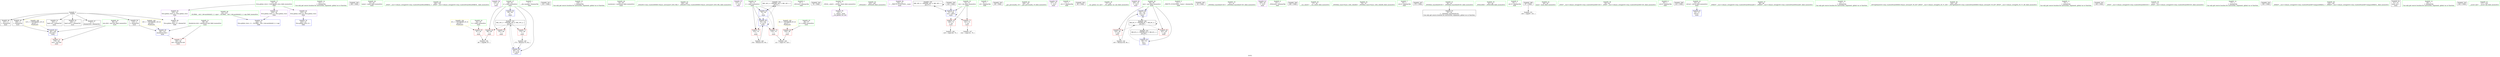 digraph "SVFG" {
	label="SVFG";

	Node0x562cb5755420 [shape=record,color=grey,label="{NodeID: 0\nNullPtr}"];
	Node0x562cb5755420 -> Node0x562cb576b710[style=solid];
	Node0x562cb5755420 -> Node0x562cb576c830[style=solid];
	Node0x562cb5755420 -> Node0x562cb576c900[style=solid];
	Node0x562cb5755420 -> Node0x562cb576c9d0[style=solid];
	Node0x562cb5755420 -> Node0x562cb576caa0[style=solid];
	Node0x562cb5755420 -> Node0x562cb576cb70[style=solid];
	Node0x562cb5755420 -> Node0x562cb576e350[style=solid];
	Node0x562cb5755910 [shape=record,color=green,label="{NodeID: 14\n101\<--1\n\<--dummyObj\nCan only get source location for instruction, argument, global var or function.}"];
	Node0x562cb576f140 [shape=record,color=black,label="{NodeID: 194\n166 = PHI()\n}"];
	Node0x562cb576a590 [shape=record,color=green,label="{NodeID: 28\n62\<--63\nname\<--name_field_insensitive\nmain\n}"];
	Node0x562cb576b210 [shape=record,color=green,label="{NodeID: 42\n149\<--150\n_ZNSt7__cxx1112basic_stringIcSt11char_traitsIcESaIcEEaSERKS4_\<--_ZNSt7__cxx1112basic_stringIcSt11char_traitsIcESaIcEEaSERKS4__field_insensitive\n}"];
	Node0x562cb576cee0 [shape=record,color=purple,label="{NodeID: 56\n132\<--9\n\<--.str\nmain\n}"];
	Node0x562cb5776c20 [shape=record,color=black,label="{NodeID: 153\nMR_10V_3 = PHI(MR_10V_4, MR_10V_2, )\npts\{61 \}\n}"];
	Node0x562cb5776c20 -> Node0x562cb576da00[style=dashed];
	Node0x562cb5776c20 -> Node0x562cb576dad0[style=dashed];
	Node0x562cb5776c20 -> Node0x562cb576dba0[style=dashed];
	Node0x562cb5776c20 -> Node0x562cb576eba0[style=dashed];
	Node0x562cb576dad0 [shape=record,color=red,label="{NodeID: 70\n161\<--60\n\<--j\nmain\n}"];
	Node0x562cb576e6c0 [shape=record,color=blue,label="{NodeID: 84\n66\<--108\nexn.slot\<--\nmain\n}"];
	Node0x562cb576e6c0 -> Node0x562cb576dc70[style=dashed];
	Node0x562cb5754530 [shape=record,color=green,label="{NodeID: 1\n7\<--1\n__dso_handle\<--dummyObj\nGlob }"];
	Node0x562cb5781e00 [shape=record,color=black,label="{NodeID: 181\n103 = PHI()\n}"];
	Node0x562cb57559e0 [shape=record,color=green,label="{NodeID: 15\n136\<--1\n\<--dummyObj\nCan only get source location for instruction, argument, global var or function.}"];
	Node0x562cb576a660 [shape=record,color=green,label="{NodeID: 29\n64\<--65\nmaximum\<--maximum_field_insensitive\nmain\n}"];
	Node0x562cb576b310 [shape=record,color=green,label="{NodeID: 43\n159\<--160\n_ZStlsISt11char_traitsIcEERSt13basic_ostreamIcT_ES5_PKc\<--_ZStlsISt11char_traitsIcEERSt13basic_ostreamIcT_ES5_PKc_field_insensitive\n}"];
	Node0x562cb576cfb0 [shape=record,color=purple,label="{NodeID: 57\n133\<--11\n\<--.str.1\nmain\n}"];
	Node0x562cb5777120 [shape=record,color=black,label="{NodeID: 154\nMR_16V_2 = PHI(MR_16V_5, MR_16V_1, )\npts\{71 \}\n}"];
	Node0x562cb5777120 -> Node0x562cb576e860[style=dashed];
	Node0x562cb576dba0 [shape=record,color=red,label="{NodeID: 71\n174\<--60\n\<--j\nmain\n}"];
	Node0x562cb576dba0 -> Node0x562cb5771d70[style=solid];
	Node0x562cb577ab60 [shape=record,color=yellow,style=double,label="{NodeID: 168\n12V_1 = ENCHI(MR_12V_0)\npts\{67 \}\nFun[main]}"];
	Node0x562cb577ab60 -> Node0x562cb576e6c0[style=dashed];
	Node0x562cb576e790 [shape=record,color=blue,label="{NodeID: 85\n68\<--110\nehselector.slot\<--\nmain\n}"];
	Node0x562cb576e790 -> Node0x562cb576dd40[style=dashed];
	Node0x562cb57555c0 [shape=record,color=green,label="{NodeID: 2\n8\<--1\n_ZSt3cin\<--dummyObj\nGlob }"];
	Node0x562cb5781f00 [shape=record,color=black,label="{NodeID: 182\n76 = PHI()\n}"];
	Node0x562cb5756610 [shape=record,color=green,label="{NodeID: 16\n4\<--6\n_ZStL8__ioinit\<--_ZStL8__ioinit_field_insensitive\nGlob }"];
	Node0x562cb5756610 -> Node0x562cb576ce10[style=solid];
	Node0x562cb576a730 [shape=record,color=green,label="{NodeID: 30\n66\<--67\nexn.slot\<--exn.slot_field_insensitive\nmain\n}"];
	Node0x562cb576a730 -> Node0x562cb576dc70[style=solid];
	Node0x562cb576a730 -> Node0x562cb576e6c0[style=solid];
	Node0x562cb576b410 [shape=record,color=green,label="{NodeID: 44\n163\<--164\n_ZNSolsEi\<--_ZNSolsEi_field_insensitive\n}"];
	Node0x562cb576d080 [shape=record,color=purple,label="{NodeID: 58\n134\<--13\n\<--__PRETTY_FUNCTION__.main\nmain\n}"];
	Node0x562cb5777620 [shape=record,color=black,label="{NodeID: 155\nMR_18V_2 = PHI(MR_18V_4, MR_18V_1, )\npts\{73 \}\n}"];
	Node0x562cb5777620 -> Node0x562cb576e930[style=dashed];
	Node0x562cb5777620 -> Node0x562cb5777620[style=dashed];
	Node0x562cb576dc70 [shape=record,color=red,label="{NodeID: 72\n179\<--66\nexn\<--exn.slot\nmain\n}"];
	Node0x562cb577ac40 [shape=record,color=yellow,style=double,label="{NodeID: 169\n14V_1 = ENCHI(MR_14V_0)\npts\{69 \}\nFun[main]}"];
	Node0x562cb577ac40 -> Node0x562cb576e790[style=dashed];
	Node0x562cb576e860 [shape=record,color=blue,label="{NodeID: 86\n70\<--84\ni\<--\nmain\n}"];
	Node0x562cb576e860 -> Node0x562cb576de10[style=dashed];
	Node0x562cb576e860 -> Node0x562cb576dee0[style=dashed];
	Node0x562cb576e860 -> Node0x562cb576ead0[style=dashed];
	Node0x562cb576e860 -> Node0x562cb5777120[style=dashed];
	Node0x562cb5756130 [shape=record,color=green,label="{NodeID: 3\n9\<--1\n.str\<--dummyObj\nGlob }"];
	Node0x562cb5782000 [shape=record,color=black,label="{NodeID: 183\n80 = PHI()\n}"];
	Node0x562cb57566e0 [shape=record,color=green,label="{NodeID: 17\n22\<--26\nllvm.global_ctors\<--llvm.global_ctors_field_insensitive\nGlob }"];
	Node0x562cb57566e0 -> Node0x562cb576d3c0[style=solid];
	Node0x562cb57566e0 -> Node0x562cb576d4c0[style=solid];
	Node0x562cb57566e0 -> Node0x562cb576d5c0[style=solid];
	Node0x562cb576a800 [shape=record,color=green,label="{NodeID: 31\n68\<--69\nehselector.slot\<--ehselector.slot_field_insensitive\nmain\n}"];
	Node0x562cb576a800 -> Node0x562cb576dd40[style=solid];
	Node0x562cb576a800 -> Node0x562cb576e790[style=solid];
	Node0x562cb576b510 [shape=record,color=green,label="{NodeID: 45\n196\<--197\n__gxx_personality_v0\<--__gxx_personality_v0_field_insensitive\n}"];
	Node0x562cb576d150 [shape=record,color=purple,label="{NodeID: 59\n157\<--16\n\<--.str.2\nmain\n}"];
	Node0x562cb576dd40 [shape=record,color=red,label="{NodeID: 73\n180\<--68\nsel\<--ehselector.slot\nmain\n}"];
	Node0x562cb576e930 [shape=record,color=blue,label="{NodeID: 87\n72\<--124\nres\<--call12\nmain\n}"];
	Node0x562cb576e930 -> Node0x562cb576dfb0[style=dashed];
	Node0x562cb576e930 -> Node0x562cb576e080[style=dashed];
	Node0x562cb576e930 -> Node0x562cb576e930[style=dashed];
	Node0x562cb576e930 -> Node0x562cb5777620[style=dashed];
	Node0x562cb5756dd0 [shape=record,color=green,label="{NodeID: 4\n11\<--1\n.str.1\<--dummyObj\nGlob }"];
	Node0x562cb5782100 [shape=record,color=black,label="{NodeID: 184\n90 = PHI()\n}"];
	Node0x562cb57567b0 [shape=record,color=green,label="{NodeID: 18\n27\<--28\n__cxx_global_var_init\<--__cxx_global_var_init_field_insensitive\n}"];
	Node0x562cb576a8d0 [shape=record,color=green,label="{NodeID: 32\n70\<--71\ni\<--i_field_insensitive\nmain\n}"];
	Node0x562cb576a8d0 -> Node0x562cb576de10[style=solid];
	Node0x562cb576a8d0 -> Node0x562cb576dee0[style=solid];
	Node0x562cb576a8d0 -> Node0x562cb576e860[style=solid];
	Node0x562cb576a8d0 -> Node0x562cb576ead0[style=solid];
	Node0x562cb576b610 [shape=record,color=green,label="{NodeID: 46\n24\<--219\n_GLOBAL__sub_I_devanshdalal2_2_1.cpp\<--_GLOBAL__sub_I_devanshdalal2_2_1.cpp_field_insensitive\n}"];
	Node0x562cb576b610 -> Node0x562cb576e250[style=solid];
	Node0x562cb576d220 [shape=record,color=purple,label="{NodeID: 60\n165\<--18\n\<--.str.3\nmain\n}"];
	Node0x562cb576de10 [shape=record,color=red,label="{NodeID: 74\n119\<--70\n\<--i\nmain\n}"];
	Node0x562cb576de10 -> Node0x562cb576c060[style=solid];
	Node0x562cb576ea00 [shape=record,color=blue,label="{NodeID: 88\n58\<--145\nans\<--inc\nmain\n}"];
	Node0x562cb576ea00 -> Node0x562cb5778f20[style=dashed];
	Node0x562cb5756e60 [shape=record,color=green,label="{NodeID: 5\n13\<--1\n__PRETTY_FUNCTION__.main\<--dummyObj\nGlob }"];
	Node0x562cb5782200 [shape=record,color=black,label="{NodeID: 185\n34 = PHI()\n}"];
	Node0x562cb5756880 [shape=record,color=green,label="{NodeID: 19\n31\<--32\n_ZNSt8ios_base4InitC1Ev\<--_ZNSt8ios_base4InitC1Ev_field_insensitive\n}"];
	Node0x562cb576a9a0 [shape=record,color=green,label="{NodeID: 33\n72\<--73\nres\<--res_field_insensitive\nmain\n}"];
	Node0x562cb576a9a0 -> Node0x562cb576dfb0[style=solid];
	Node0x562cb576a9a0 -> Node0x562cb576e080[style=solid];
	Node0x562cb576a9a0 -> Node0x562cb576e930[style=solid];
	Node0x562cb576b710 [shape=record,color=black,label="{NodeID: 47\n2\<--3\ndummyVal\<--dummyVal\n}"];
	Node0x562cb5771bf0 [shape=record,color=grey,label="{NodeID: 144\n145 = Binary(144, 84, )\n}"];
	Node0x562cb5771bf0 -> Node0x562cb576ea00[style=solid];
	Node0x562cb576d2f0 [shape=record,color=purple,label="{NodeID: 61\n169\<--20\n\<--.str.4\nmain\n}"];
	Node0x562cb576dee0 [shape=record,color=red,label="{NodeID: 75\n153\<--70\n\<--i\nmain\n}"];
	Node0x562cb576dee0 -> Node0x562cb5771ef0[style=solid];
	Node0x562cb576ead0 [shape=record,color=blue,label="{NodeID: 89\n70\<--154\ni\<--inc17\nmain\n}"];
	Node0x562cb576ead0 -> Node0x562cb576de10[style=dashed];
	Node0x562cb576ead0 -> Node0x562cb576dee0[style=dashed];
	Node0x562cb576ead0 -> Node0x562cb576ead0[style=dashed];
	Node0x562cb576ead0 -> Node0x562cb5777120[style=dashed];
	Node0x562cb5757130 [shape=record,color=green,label="{NodeID: 6\n15\<--1\n_ZSt4cout\<--dummyObj\nGlob }"];
	Node0x562cb5782300 [shape=record,color=black,label="{NodeID: 186\n168 = PHI()\n}"];
	Node0x562cb5756950 [shape=record,color=green,label="{NodeID: 20\n37\<--38\n__cxa_atexit\<--__cxa_atexit_field_insensitive\n}"];
	Node0x562cb576aa70 [shape=record,color=green,label="{NodeID: 34\n78\<--79\n_ZNSt8ios_base15sync_with_stdioEb\<--_ZNSt8ios_base15sync_with_stdioEb_field_insensitive\n}"];
	Node0x562cb576c830 [shape=record,color=black,label="{NodeID: 48\n107\<--3\n\<--dummyVal\nmain\n}"];
	Node0x562cb5771d70 [shape=record,color=grey,label="{NodeID: 145\n175 = Binary(174, 84, )\n}"];
	Node0x562cb5771d70 -> Node0x562cb576eba0[style=solid];
	Node0x562cb576d3c0 [shape=record,color=purple,label="{NodeID: 62\n223\<--22\nllvm.global_ctors_0\<--llvm.global_ctors\nGlob }"];
	Node0x562cb576d3c0 -> Node0x562cb576e150[style=solid];
	Node0x562cb576dfb0 [shape=record,color=red,label="{NodeID: 76\n128\<--72\n\<--res\nmain\n}"];
	Node0x562cb576dfb0 -> Node0x562cb576c1e0[style=solid];
	Node0x562cb576eba0 [shape=record,color=blue,label="{NodeID: 90\n60\<--175\nj\<--inc29\nmain\n}"];
	Node0x562cb576eba0 -> Node0x562cb5776c20[style=dashed];
	Node0x562cb57571c0 [shape=record,color=green,label="{NodeID: 7\n16\<--1\n.str.2\<--dummyObj\nGlob }"];
	Node0x562cb5782460 [shape=record,color=black,label="{NodeID: 187\n170 = PHI()\n}"];
	Node0x562cb5756a20 [shape=record,color=green,label="{NodeID: 21\n36\<--42\n_ZNSt8ios_base4InitD1Ev\<--_ZNSt8ios_base4InitD1Ev_field_insensitive\n}"];
	Node0x562cb5756a20 -> Node0x562cb576cc40[style=solid];
	Node0x562cb576ab40 [shape=record,color=green,label="{NodeID: 35\n81\<--82\n_ZNSirsERi\<--_ZNSirsERi_field_insensitive\n}"];
	Node0x562cb576c900 [shape=record,color=black,label="{NodeID: 49\n108\<--3\n\<--dummyVal\nmain\n}"];
	Node0x562cb576c900 -> Node0x562cb576e6c0[style=solid];
	Node0x562cb5771ef0 [shape=record,color=grey,label="{NodeID: 146\n154 = Binary(153, 84, )\n}"];
	Node0x562cb5771ef0 -> Node0x562cb576ead0[style=solid];
	Node0x562cb576d4c0 [shape=record,color=purple,label="{NodeID: 63\n224\<--22\nllvm.global_ctors_1\<--llvm.global_ctors\nGlob }"];
	Node0x562cb576d4c0 -> Node0x562cb576e250[style=solid];
	Node0x562cb5778f20 [shape=record,color=black,label="{NodeID: 160\nMR_8V_5 = PHI(MR_8V_7, MR_8V_3, )\npts\{59 \}\n}"];
	Node0x562cb5778f20 -> Node0x562cb576d860[style=dashed];
	Node0x562cb5778f20 -> Node0x562cb576d930[style=dashed];
	Node0x562cb5778f20 -> Node0x562cb576ea00[style=dashed];
	Node0x562cb5778f20 -> Node0x562cb5776720[style=dashed];
	Node0x562cb5778f20 -> Node0x562cb5778f20[style=dashed];
	Node0x562cb576e080 [shape=record,color=red,label="{NodeID: 77\n141\<--72\n\<--res\nmain\n}"];
	Node0x562cb576e080 -> Node0x562cb5772070[style=solid];
	Node0x562cb5757310 [shape=record,color=green,label="{NodeID: 8\n18\<--1\n.str.3\<--dummyObj\nGlob }"];
	Node0x562cb5782530 [shape=record,color=black,label="{NodeID: 188\n97 = PHI()\n}"];
	Node0x562cb5782530 -> Node0x562cb576c4e0[style=solid];
	Node0x562cb576a1b0 [shape=record,color=green,label="{NodeID: 22\n49\<--50\nmain\<--main_field_insensitive\n}"];
	Node0x562cb576ac10 [shape=record,color=green,label="{NodeID: 36\n93\<--94\n_ZNSt7__cxx1112basic_stringIcSt11char_traitsIcESaIcEEC1Ev\<--_ZNSt7__cxx1112basic_stringIcSt11char_traitsIcESaIcEEC1Ev_field_insensitive\n}"];
	Node0x562cb576c9d0 [shape=record,color=black,label="{NodeID: 50\n110\<--3\n\<--dummyVal\nmain\n}"];
	Node0x562cb576c9d0 -> Node0x562cb576e790[style=solid];
	Node0x562cb5772070 [shape=record,color=grey,label="{NodeID: 147\n142 = cmp(141, 75, )\n}"];
	Node0x562cb576d5c0 [shape=record,color=purple,label="{NodeID: 64\n225\<--22\nllvm.global_ctors_2\<--llvm.global_ctors\nGlob }"];
	Node0x562cb576d5c0 -> Node0x562cb576e350[style=solid];
	Node0x562cb576e150 [shape=record,color=blue,label="{NodeID: 78\n223\<--23\nllvm.global_ctors_0\<--\nGlob }"];
	Node0x562cb57573a0 [shape=record,color=green,label="{NodeID: 9\n20\<--1\n.str.4\<--dummyObj\nGlob }"];
	Node0x562cb5782660 [shape=record,color=black,label="{NodeID: 189\n123 = PHI()\n}"];
	Node0x562cb576a240 [shape=record,color=green,label="{NodeID: 23\n52\<--53\nretval\<--retval_field_insensitive\nmain\n}"];
	Node0x562cb576a240 -> Node0x562cb576e450[style=solid];
	Node0x562cb576ad10 [shape=record,color=green,label="{NodeID: 37\n98\<--99\n_ZNKSt7__cxx1112basic_stringIcSt11char_traitsIcESaIcEE4sizeEv\<--_ZNKSt7__cxx1112basic_stringIcSt11char_traitsIcESaIcEE4sizeEv_field_insensitive\n}"];
	Node0x562cb576caa0 [shape=record,color=black,label="{NodeID: 51\n181\<--3\nlpad.val\<--dummyVal\nmain\n}"];
	Node0x562cb576c060 [shape=record,color=grey,label="{NodeID: 148\n121 = cmp(119, 120, )\n}"];
	Node0x562cb576d6c0 [shape=record,color=red,label="{NodeID: 65\n87\<--54\n\<--t\nmain\n}"];
	Node0x562cb576d6c0 -> Node0x562cb576c360[style=solid];
	Node0x562cb576e250 [shape=record,color=blue,label="{NodeID: 79\n224\<--24\nllvm.global_ctors_1\<--_GLOBAL__sub_I_devanshdalal2_2_1.cpp\nGlob }"];
	Node0x562cb5757430 [shape=record,color=green,label="{NodeID: 10\n23\<--1\n\<--dummyObj\nCan only get source location for instruction, argument, global var or function.}"];
	Node0x562cb5782730 [shape=record,color=black,label="{NodeID: 190\n124 = PHI()\n}"];
	Node0x562cb5782730 -> Node0x562cb576e930[style=solid];
	Node0x562cb576a2d0 [shape=record,color=green,label="{NodeID: 24\n54\<--55\nt\<--t_field_insensitive\nmain\n}"];
	Node0x562cb576a2d0 -> Node0x562cb576d6c0[style=solid];
	Node0x562cb576ae10 [shape=record,color=green,label="{NodeID: 38\n104\<--105\n_ZSt7getlineIcSt11char_traitsIcESaIcEERSt13basic_istreamIT_T0_ES7_RNSt7__cxx1112basic_stringIS4_S5_T1_EE\<--_ZSt7getlineIcSt11char_traitsIcESaIcEERSt13basic_istreamIT_T0_ES7_RNSt7__cxx1112basic_stringIS4_S5_T1_EE_field_insensitive\n}"];
	Node0x562cb576cb70 [shape=record,color=black,label="{NodeID: 52\n182\<--3\nlpad.val31\<--dummyVal\nmain\n}"];
	Node0x562cb576c1e0 [shape=record,color=grey,label="{NodeID: 149\n129 = cmp(128, 75, )\n}"];
	Node0x562cb576d790 [shape=record,color=red,label="{NodeID: 66\n120\<--56\n\<--n\nmain\n}"];
	Node0x562cb576d790 -> Node0x562cb576c060[style=solid];
	Node0x562cb576e350 [shape=record,color=blue, style = dotted,label="{NodeID: 80\n225\<--3\nllvm.global_ctors_2\<--dummyVal\nGlob }"];
	Node0x562cb5756ba0 [shape=record,color=green,label="{NodeID: 11\n75\<--1\n\<--dummyObj\nCan only get source location for instruction, argument, global var or function.}"];
	Node0x562cb5782860 [shape=record,color=black,label="{NodeID: 191\n148 = PHI()\n}"];
	Node0x562cb576a360 [shape=record,color=green,label="{NodeID: 25\n56\<--57\nn\<--n_field_insensitive\nmain\n}"];
	Node0x562cb576a360 -> Node0x562cb576d790[style=solid];
	Node0x562cb576af10 [shape=record,color=green,label="{NodeID: 39\n113\<--114\n_ZNSt7__cxx1112basic_stringIcSt11char_traitsIcESaIcEED1Ev\<--_ZNSt7__cxx1112basic_stringIcSt11char_traitsIcESaIcEED1Ev_field_insensitive\n}"];
	Node0x562cb576cc40 [shape=record,color=black,label="{NodeID: 53\n35\<--36\n\<--_ZNSt8ios_base4InitD1Ev\nCan only get source location for instruction, argument, global var or function.}"];
	Node0x562cb576c360 [shape=record,color=grey,label="{NodeID: 150\n88 = cmp(86, 87, )\n}"];
	Node0x562cb576d860 [shape=record,color=red,label="{NodeID: 67\n144\<--58\n\<--ans\nmain\n}"];
	Node0x562cb576d860 -> Node0x562cb5771bf0[style=solid];
	Node0x562cb5606410 [shape=record,color=yellow,style=double,label="{NodeID: 164\n4V_1 = ENCHI(MR_4V_0)\npts\{55 \}\nFun[main]}"];
	Node0x562cb5606410 -> Node0x562cb576d6c0[style=dashed];
	Node0x562cb576e450 [shape=record,color=blue,label="{NodeID: 81\n52\<--75\nretval\<--\nmain\n}"];
	Node0x562cb5756c70 [shape=record,color=green,label="{NodeID: 12\n77\<--1\n\<--dummyObj\nCan only get source location for instruction, argument, global var or function.}"];
	Node0x562cb5782930 [shape=record,color=black,label="{NodeID: 192\n158 = PHI()\n}"];
	Node0x562cb576a3f0 [shape=record,color=green,label="{NodeID: 26\n58\<--59\nans\<--ans_field_insensitive\nmain\n}"];
	Node0x562cb576a3f0 -> Node0x562cb576d860[style=solid];
	Node0x562cb576a3f0 -> Node0x562cb576d930[style=solid];
	Node0x562cb576a3f0 -> Node0x562cb576e5f0[style=solid];
	Node0x562cb576a3f0 -> Node0x562cb576ea00[style=solid];
	Node0x562cb576b010 [shape=record,color=green,label="{NodeID: 40\n125\<--126\n_ZNKSt7__cxx1112basic_stringIcSt11char_traitsIcESaIcEE7compareERKS4_\<--_ZNKSt7__cxx1112basic_stringIcSt11char_traitsIcESaIcEE7compareERKS4__field_insensitive\n}"];
	Node0x562cb576cd40 [shape=record,color=black,label="{NodeID: 54\n51\<--75\nmain_ret\<--\nmain\n}"];
	Node0x562cb576c4e0 [shape=record,color=grey,label="{NodeID: 151\n100 = cmp(97, 101, )\n}"];
	Node0x562cb576d930 [shape=record,color=red,label="{NodeID: 68\n167\<--58\n\<--ans\nmain\n}"];
	Node0x562cb577a8c0 [shape=record,color=yellow,style=double,label="{NodeID: 165\n6V_1 = ENCHI(MR_6V_0)\npts\{57 \}\nFun[main]}"];
	Node0x562cb577a8c0 -> Node0x562cb576d790[style=dashed];
	Node0x562cb576e520 [shape=record,color=blue,label="{NodeID: 82\n60\<--84\nj\<--\nmain\n}"];
	Node0x562cb576e520 -> Node0x562cb5776c20[style=dashed];
	Node0x562cb5755840 [shape=record,color=green,label="{NodeID: 13\n84\<--1\n\<--dummyObj\nCan only get source location for instruction, argument, global var or function.}"];
	Node0x562cb576f040 [shape=record,color=black,label="{NodeID: 193\n162 = PHI()\n}"];
	Node0x562cb576a4c0 [shape=record,color=green,label="{NodeID: 27\n60\<--61\nj\<--j_field_insensitive\nmain\n}"];
	Node0x562cb576a4c0 -> Node0x562cb576da00[style=solid];
	Node0x562cb576a4c0 -> Node0x562cb576dad0[style=solid];
	Node0x562cb576a4c0 -> Node0x562cb576dba0[style=solid];
	Node0x562cb576a4c0 -> Node0x562cb576e520[style=solid];
	Node0x562cb576a4c0 -> Node0x562cb576eba0[style=solid];
	Node0x562cb576b110 [shape=record,color=green,label="{NodeID: 41\n137\<--138\n__assert_fail\<--__assert_fail_field_insensitive\n}"];
	Node0x562cb576ce10 [shape=record,color=purple,label="{NodeID: 55\n33\<--4\n\<--_ZStL8__ioinit\n__cxx_global_var_init\n}"];
	Node0x562cb5776720 [shape=record,color=black,label="{NodeID: 152\nMR_8V_2 = PHI(MR_8V_5, MR_8V_1, )\npts\{59 \}\n}"];
	Node0x562cb5776720 -> Node0x562cb576e5f0[style=dashed];
	Node0x562cb576da00 [shape=record,color=red,label="{NodeID: 69\n86\<--60\n\<--j\nmain\n}"];
	Node0x562cb576da00 -> Node0x562cb576c360[style=solid];
	Node0x562cb576e5f0 [shape=record,color=blue,label="{NodeID: 83\n58\<--75\nans\<--\nmain\n}"];
	Node0x562cb576e5f0 -> Node0x562cb5778f20[style=dashed];
}
